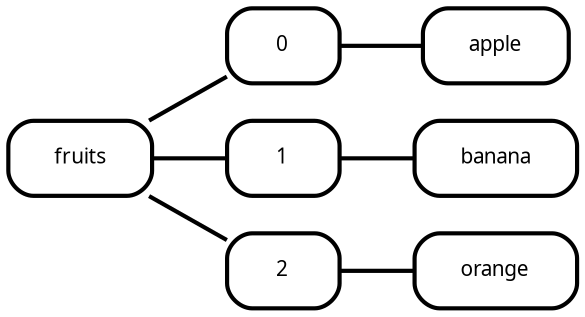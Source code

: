 digraph  {
rankdir=LR;
fruits [fillcolor="#fafafa", fontname="Fira Mono", fontsize=10, label=fruits, margin="0.3,0.1", penwidth="2.0", shape=box, style=rounded];
fruits__0 [fillcolor="#fafafa", fontname="Fira Mono", fontsize=10, label=0, margin="0.3,0.1", penwidth="2.0", shape=box, style=rounded];
fruits__0__apple [fillcolor="#fafafa", fontname="Fira Mono", fontsize=10, label=apple, margin="0.3,0.1", penwidth="2.0", shape=box, style=rounded];
fruits__1 [fillcolor="#fafafa", fontname="Fira Mono", fontsize=10, label=1, margin="0.3,0.1", penwidth="2.0", shape=box, style=rounded];
fruits__1__banana [fillcolor="#fafafa", fontname="Fira Mono", fontsize=10, label=banana, margin="0.3,0.1", penwidth="2.0", shape=box, style=rounded];
fruits__2 [fillcolor="#fafafa", fontname="Fira Mono", fontsize=10, label=2, margin="0.3,0.1", penwidth="2.0", shape=box, style=rounded];
fruits__2__orange [fillcolor="#fafafa", fontname="Fira Mono", fontsize=10, label=orange, margin="0.3,0.1", penwidth="2.0", shape=box, style=rounded];
fruits -> fruits__0  [arrowhead=none, key=0, penwidth="2.0"];
fruits -> fruits__1  [arrowhead=none, key=0, penwidth="2.0"];
fruits -> fruits__2  [arrowhead=none, key=0, penwidth="2.0"];
fruits__0 -> fruits__0__apple  [arrowhead=none, key=0, penwidth="2.0"];
fruits__1 -> fruits__1__banana  [arrowhead=none, key=0, penwidth="2.0"];
fruits__2 -> fruits__2__orange  [arrowhead=none, key=0, penwidth="2.0"];
}
